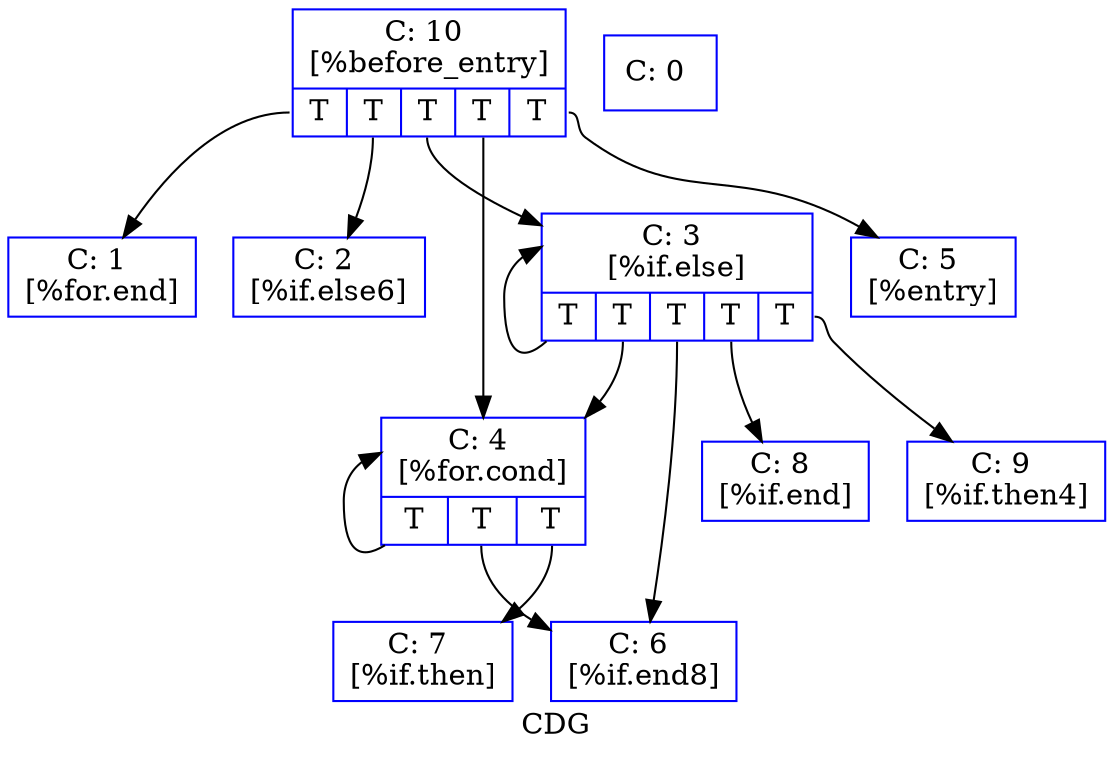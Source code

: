 digraph "CDG" {
	label="CDG";

	Node0xeafdc0 [shape=record,color=blue,label="{C: 10 \n[%before_entry]\n|{<s0>T|<s1>T|<s2>T|<s3>T|<s4>T}}"];
	Node0xeafdc0:s0 -> Node0xeaa060[collor=blue];
	Node0xeafdc0:s1 -> Node0xeaf6c0[collor=blue];
	Node0xeafdc0:s2 -> Node0xeaf7a0[collor=blue];
	Node0xeafdc0:s3 -> Node0xeaf880[collor=blue];
	Node0xeafdc0:s4 -> Node0xeaf960[collor=blue];
	Node0xeafce0 [shape=record,color=blue,label="{C: 9 \n[%if.then4]\n}"];
	Node0xeafc00 [shape=record,color=blue,label="{C: 8 \n[%if.end]\n}"];
	Node0xeafb20 [shape=record,color=blue,label="{C: 7 \n[%if.then]\n}"];
	Node0xeafa40 [shape=record,color=blue,label="{C: 6 \n[%if.end8]\n}"];
	Node0xeaf960 [shape=record,color=blue,label="{C: 5 \n[%entry]\n}"];
	Node0xeaf880 [shape=record,color=blue,label="{C: 4 \n[%for.cond]\n|{<s0>T|<s1>T|<s2>T}}"];
	Node0xeaf880:s0 -> Node0xeaf880[collor=blue];
	Node0xeaf880:s1 -> Node0xeafa40[collor=blue];
	Node0xeaf880:s2 -> Node0xeafb20[collor=blue];
	Node0xeaf7a0 [shape=record,color=blue,label="{C: 3 \n[%if.else]\n|{<s0>T|<s1>T|<s2>T|<s3>T|<s4>T}}"];
	Node0xeaf7a0:s0 -> Node0xeaf7a0[collor=blue];
	Node0xeaf7a0:s1 -> Node0xeaf880[collor=blue];
	Node0xeaf7a0:s2 -> Node0xeafa40[collor=blue];
	Node0xeaf7a0:s3 -> Node0xeafc00[collor=blue];
	Node0xeaf7a0:s4 -> Node0xeafce0[collor=blue];
	Node0xeaf6c0 [shape=record,color=blue,label="{C: 2 \n[%if.else6]\n}"];
	Node0xeaa060 [shape=record,color=blue,label="{C: 1 \n[%for.end]\n}"];
	Node0xea9fe0 [shape=record,color=blue,label="{C: 0 \n}"];
}

